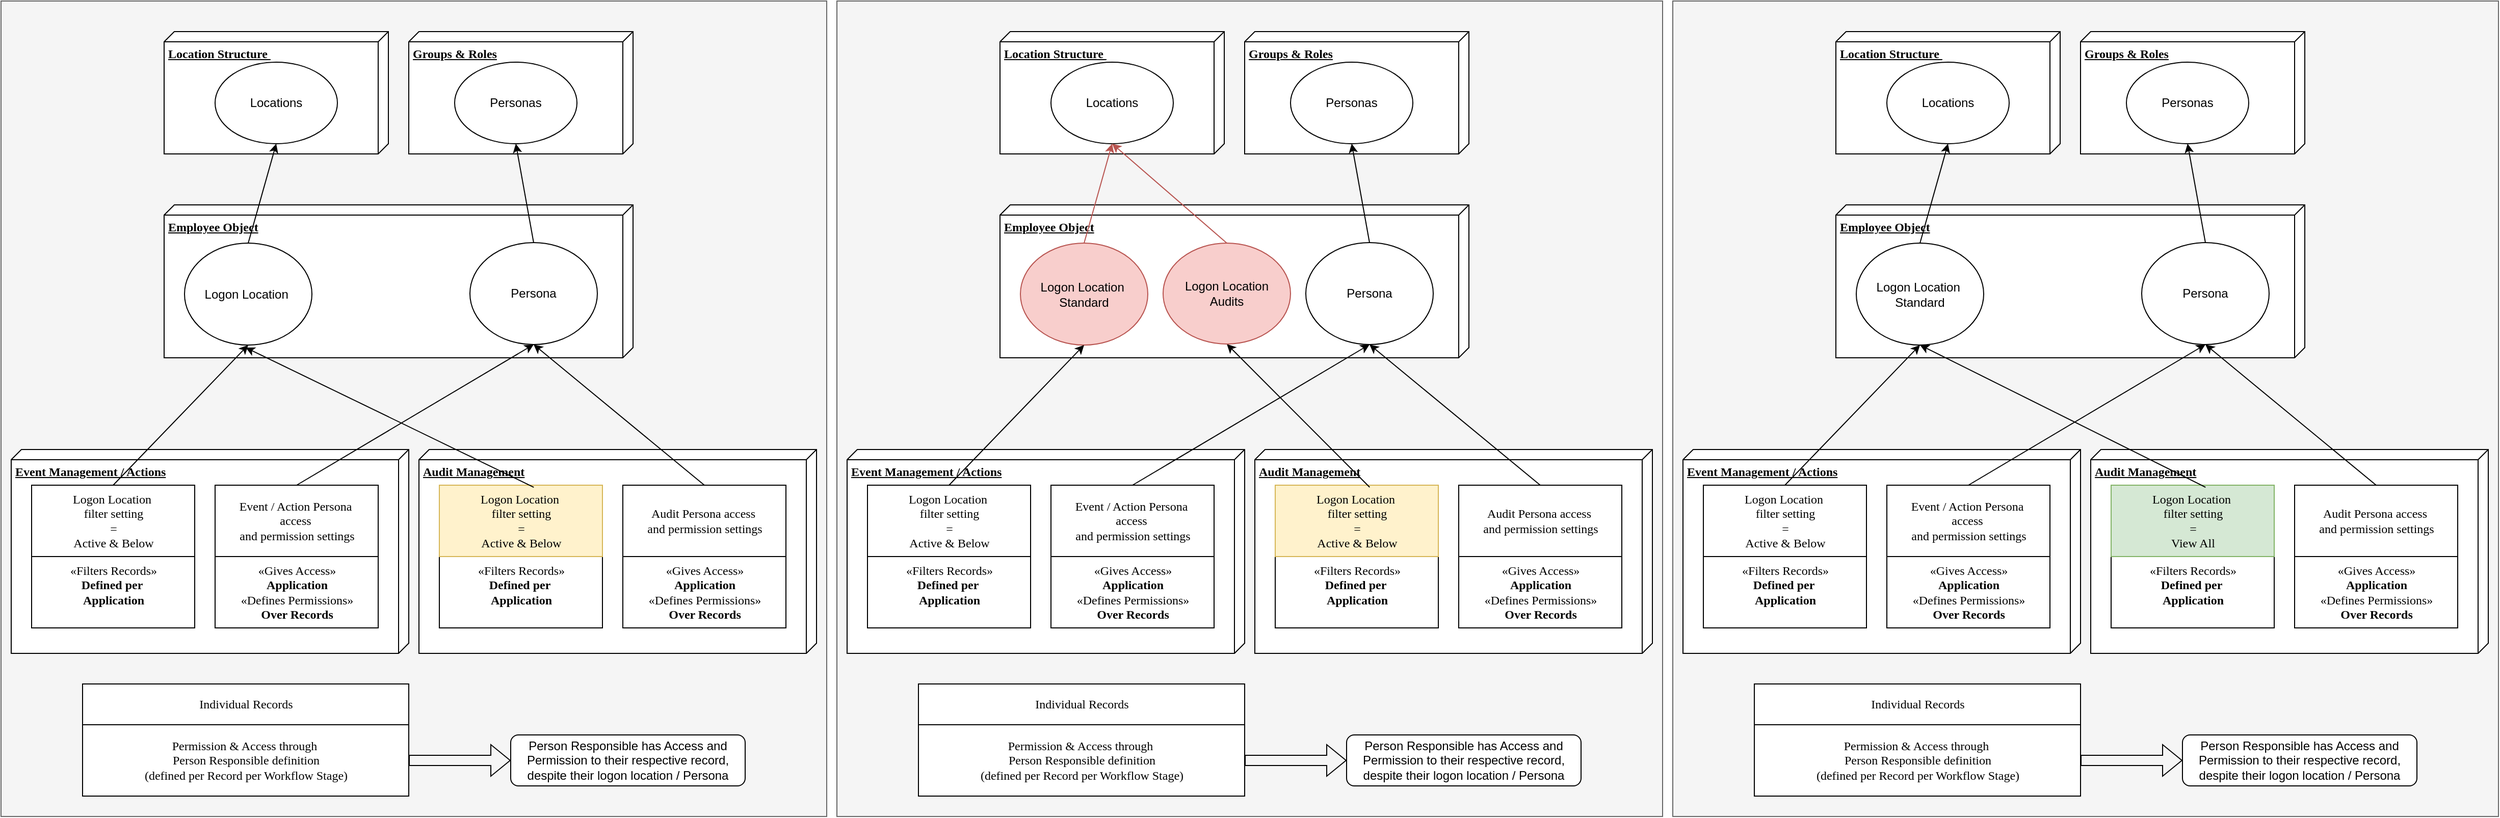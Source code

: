 <mxfile version="24.5.5" type="github">
  <diagram name="Page-1" id="5f0bae14-7c28-e335-631c-24af17079c00">
    <mxGraphModel dx="2778" dy="881" grid="1" gridSize="10" guides="1" tooltips="1" connect="1" arrows="1" fold="1" page="1" pageScale="1" pageWidth="1100" pageHeight="850" background="none" math="0" shadow="0">
      <root>
        <mxCell id="0" />
        <mxCell id="1" parent="0" />
        <mxCell id="MLXNmTqdQTJKfxu_e6-Y-136" value="" style="rounded=0;whiteSpace=wrap;html=1;fillColor=#f5f5f5;fontColor=#333333;strokeColor=#666666;" vertex="1" parent="1">
          <mxGeometry x="700" y="40" width="810" height="800" as="geometry" />
        </mxCell>
        <mxCell id="MLXNmTqdQTJKfxu_e6-Y-135" value="" style="rounded=0;whiteSpace=wrap;html=1;fillColor=#f5f5f5;fontColor=#333333;strokeColor=#666666;" vertex="1" parent="1">
          <mxGeometry x="-120" y="40" width="810" height="800" as="geometry" />
        </mxCell>
        <mxCell id="MLXNmTqdQTJKfxu_e6-Y-134" value="" style="rounded=0;whiteSpace=wrap;html=1;fillColor=#f5f5f5;fontColor=#333333;strokeColor=#666666;" vertex="1" parent="1">
          <mxGeometry x="-940" y="40" width="810" height="800" as="geometry" />
        </mxCell>
        <mxCell id="MLXNmTqdQTJKfxu_e6-Y-32" value="&lt;b&gt;Location Structure&amp;nbsp;&lt;/b&gt;" style="verticalAlign=top;align=left;spacingTop=8;spacingLeft=2;spacingRight=12;shape=cube;size=10;direction=south;fontStyle=4;html=1;rounded=0;shadow=0;comic=0;labelBackgroundColor=none;strokeWidth=1;fontFamily=Verdana;fontSize=12" vertex="1" parent="1">
          <mxGeometry x="860" y="70" width="220" height="120" as="geometry" />
        </mxCell>
        <mxCell id="MLXNmTqdQTJKfxu_e6-Y-33" value="&lt;b&gt;Employee Object&lt;/b&gt;" style="verticalAlign=top;align=left;spacingTop=8;spacingLeft=2;spacingRight=12;shape=cube;size=10;direction=south;fontStyle=4;html=1;rounded=0;shadow=0;comic=0;labelBackgroundColor=none;strokeWidth=1;fontFamily=Verdana;fontSize=12" vertex="1" parent="1">
          <mxGeometry x="860" y="240" width="460" height="150" as="geometry" />
        </mxCell>
        <mxCell id="MLXNmTqdQTJKfxu_e6-Y-34" value="&lt;b&gt;Event Management / Actions&lt;/b&gt;" style="verticalAlign=top;align=left;spacingTop=8;spacingLeft=2;spacingRight=12;shape=cube;size=10;direction=south;fontStyle=4;html=1;rounded=0;shadow=0;comic=0;labelBackgroundColor=none;strokeWidth=1;fontFamily=Verdana;fontSize=12" vertex="1" parent="1">
          <mxGeometry x="710" y="480" width="390" height="200" as="geometry" />
        </mxCell>
        <mxCell id="MLXNmTqdQTJKfxu_e6-Y-35" value="Persona" style="ellipse;whiteSpace=wrap;html=1;" vertex="1" parent="1">
          <mxGeometry x="1160" y="277" width="125" height="100" as="geometry" />
        </mxCell>
        <mxCell id="MLXNmTqdQTJKfxu_e6-Y-36" value="«Filters Records»&lt;br&gt;&lt;b&gt;Defined per&amp;nbsp;&lt;/b&gt;&lt;div&gt;&lt;b&gt;Application&lt;/b&gt;&lt;br&gt;&lt;div&gt;&lt;br&gt;&lt;/div&gt;&lt;/div&gt;" style="html=1;rounded=0;shadow=0;comic=0;labelBackgroundColor=none;strokeWidth=1;fontFamily=Verdana;fontSize=12;align=center;" vertex="1" parent="1">
          <mxGeometry x="730" y="585" width="160" height="70" as="geometry" />
        </mxCell>
        <mxCell id="MLXNmTqdQTJKfxu_e6-Y-37" value="Logon Location&amp;nbsp;&lt;div&gt;Standard&lt;/div&gt;" style="ellipse;whiteSpace=wrap;html=1;" vertex="1" parent="1">
          <mxGeometry x="880" y="277.5" width="125" height="100" as="geometry" />
        </mxCell>
        <mxCell id="MLXNmTqdQTJKfxu_e6-Y-38" value="Event / Action Persona&amp;nbsp;&lt;div&gt;access&amp;nbsp;&lt;div&gt;and permission settings&lt;/div&gt;&lt;/div&gt;" style="html=1;rounded=0;shadow=0;comic=0;labelBackgroundColor=none;strokeWidth=1;fontFamily=Verdana;fontSize=12;align=center;" vertex="1" parent="1">
          <mxGeometry x="910" y="515" width="160" height="70" as="geometry" />
        </mxCell>
        <mxCell id="MLXNmTqdQTJKfxu_e6-Y-39" value="&lt;div&gt;Logon Location&amp;nbsp;&lt;/div&gt;&lt;div&gt;filter setting&lt;/div&gt;&lt;div&gt;=&lt;/div&gt;&lt;div&gt;Active &amp;amp; Below&lt;/div&gt;" style="html=1;rounded=0;shadow=0;comic=0;labelBackgroundColor=none;strokeWidth=1;fontFamily=Verdana;fontSize=12;align=center;" vertex="1" parent="1">
          <mxGeometry x="730" y="515" width="160" height="70" as="geometry" />
        </mxCell>
        <mxCell id="MLXNmTqdQTJKfxu_e6-Y-40" value="&lt;b&gt;Groups &amp;amp; Roles&lt;/b&gt;" style="verticalAlign=top;align=left;spacingTop=8;spacingLeft=2;spacingRight=12;shape=cube;size=10;direction=south;fontStyle=4;html=1;rounded=0;shadow=0;comic=0;labelBackgroundColor=none;strokeWidth=1;fontFamily=Verdana;fontSize=12" vertex="1" parent="1">
          <mxGeometry x="1100" y="70" width="220" height="120" as="geometry" />
        </mxCell>
        <mxCell id="MLXNmTqdQTJKfxu_e6-Y-41" value="Personas&lt;span style=&quot;color: rgba(0, 0, 0, 0); font-family: monospace; font-size: 0px; text-align: start; text-wrap: nowrap;&quot;&gt;%3CmxGraphModel%3E%3Croot%3E%3CmxCell%20id%3D%220%22%2F%3E%3CmxCell%20id%3D%221%22%20parent%3D%220%22%2F%3E%3CmxCell%20id%3D%222%22%20value%3D%22Location%20Structure%22%20style%3D%22verticalAlign%3Dtop%3Balign%3Dleft%3BspacingTop%3D8%3BspacingLeft%3D2%3BspacingRight%3D12%3Bshape%3Dcube%3Bsize%3D10%3Bdirection%3Dsouth%3BfontStyle%3D4%3Bhtml%3D1%3Brounded%3D0%3Bshadow%3D0%3Bcomic%3D0%3BlabelBackgroundColor%3Dnone%3BstrokeWidth%3D1%3BfontFamily%3DVerdana%3BfontSize%3D12%22%20vertex%3D%221%22%20parent%3D%221%22%3E%3CmxGeometry%20x%3D%22200%22%20y%3D%22100%22%20width%3D%22220%22%20height%3D%22120%22%20as%3D%22geometry%22%2F%3E%3C%2FmxCell%3E%3C%2Froot%3E%3C%2FmxGraphModel%3Ess&lt;/span&gt;" style="ellipse;whiteSpace=wrap;html=1;" vertex="1" parent="1">
          <mxGeometry x="1145" y="100" width="120" height="80" as="geometry" />
        </mxCell>
        <mxCell id="MLXNmTqdQTJKfxu_e6-Y-42" value="Locations" style="ellipse;whiteSpace=wrap;html=1;" vertex="1" parent="1">
          <mxGeometry x="910" y="100" width="120" height="80" as="geometry" />
        </mxCell>
        <mxCell id="MLXNmTqdQTJKfxu_e6-Y-43" value="«Gives Access»&lt;br&gt;&lt;b&gt;Application&lt;/b&gt;&lt;div&gt;«Defines Permissions»&lt;br&gt;&lt;b&gt;Over Records&lt;/b&gt;&lt;/div&gt;" style="html=1;rounded=0;shadow=0;comic=0;labelBackgroundColor=none;strokeWidth=1;fontFamily=Verdana;fontSize=12;align=center;" vertex="1" parent="1">
          <mxGeometry x="910" y="585" width="160" height="70" as="geometry" />
        </mxCell>
        <mxCell id="MLXNmTqdQTJKfxu_e6-Y-45" value="&lt;b&gt;Audit Management&lt;/b&gt;" style="verticalAlign=top;align=left;spacingTop=8;spacingLeft=2;spacingRight=12;shape=cube;size=10;direction=south;fontStyle=4;html=1;rounded=0;shadow=0;comic=0;labelBackgroundColor=none;strokeWidth=1;fontFamily=Verdana;fontSize=12" vertex="1" parent="1">
          <mxGeometry x="1110" y="480" width="390" height="200" as="geometry" />
        </mxCell>
        <mxCell id="MLXNmTqdQTJKfxu_e6-Y-46" value="«Filters Records»&lt;br&gt;&lt;b&gt;Defined per&amp;nbsp;&lt;/b&gt;&lt;div&gt;&lt;b&gt;Application&lt;/b&gt;&lt;br&gt;&lt;div&gt;&lt;br&gt;&lt;/div&gt;&lt;/div&gt;" style="html=1;rounded=0;shadow=0;comic=0;labelBackgroundColor=none;strokeWidth=1;fontFamily=Verdana;fontSize=12;align=center;" vertex="1" parent="1">
          <mxGeometry x="1130" y="585" width="160" height="70" as="geometry" />
        </mxCell>
        <mxCell id="MLXNmTqdQTJKfxu_e6-Y-47" value="Audit Persona access&amp;nbsp;&lt;div&gt;and permission settings&lt;/div&gt;" style="html=1;rounded=0;shadow=0;comic=0;labelBackgroundColor=none;strokeWidth=1;fontFamily=Verdana;fontSize=12;align=center;" vertex="1" parent="1">
          <mxGeometry x="1310" y="515" width="160" height="70" as="geometry" />
        </mxCell>
        <mxCell id="MLXNmTqdQTJKfxu_e6-Y-48" value="&lt;div&gt;Logon Location&amp;nbsp;&lt;/div&gt;&lt;div&gt;filter setting&lt;/div&gt;&lt;div&gt;=&lt;/div&gt;&lt;div&gt;View All&lt;/div&gt;" style="html=1;rounded=0;shadow=0;comic=0;labelBackgroundColor=none;strokeWidth=1;fontFamily=Verdana;fontSize=12;align=center;fillColor=#d5e8d4;strokeColor=#82b366;" vertex="1" parent="1">
          <mxGeometry x="1130" y="515" width="160" height="70" as="geometry" />
        </mxCell>
        <mxCell id="MLXNmTqdQTJKfxu_e6-Y-49" value="«Gives Access»&lt;br&gt;&lt;b&gt;Application&lt;/b&gt;&lt;div&gt;«Defines Permissions»&lt;br&gt;&lt;b&gt;Over Records&lt;/b&gt;&lt;/div&gt;" style="html=1;rounded=0;shadow=0;comic=0;labelBackgroundColor=none;strokeWidth=1;fontFamily=Verdana;fontSize=12;align=center;" vertex="1" parent="1">
          <mxGeometry x="1310" y="585" width="160" height="70" as="geometry" />
        </mxCell>
        <mxCell id="MLXNmTqdQTJKfxu_e6-Y-58" value="" style="endArrow=classic;html=1;rounded=0;exitX=0.5;exitY=0;exitDx=0;exitDy=0;entryX=0.5;entryY=1;entryDx=0;entryDy=0;" edge="1" parent="1" source="MLXNmTqdQTJKfxu_e6-Y-39" target="MLXNmTqdQTJKfxu_e6-Y-37">
          <mxGeometry width="50" height="50" relative="1" as="geometry">
            <mxPoint x="740" y="370" as="sourcePoint" />
            <mxPoint x="790" y="320" as="targetPoint" />
          </mxGeometry>
        </mxCell>
        <mxCell id="MLXNmTqdQTJKfxu_e6-Y-59" value="" style="endArrow=classic;html=1;rounded=0;exitX=0.5;exitY=0;exitDx=0;exitDy=0;entryX=0.5;entryY=1;entryDx=0;entryDy=0;" edge="1" parent="1" source="MLXNmTqdQTJKfxu_e6-Y-38" target="MLXNmTqdQTJKfxu_e6-Y-35">
          <mxGeometry width="50" height="50" relative="1" as="geometry">
            <mxPoint x="740" y="370" as="sourcePoint" />
            <mxPoint x="790" y="320" as="targetPoint" />
          </mxGeometry>
        </mxCell>
        <mxCell id="MLXNmTqdQTJKfxu_e6-Y-60" value="" style="endArrow=classic;html=1;rounded=0;exitX=0.579;exitY=0.029;exitDx=0;exitDy=0;exitPerimeter=0;entryX=0.5;entryY=1;entryDx=0;entryDy=0;" edge="1" parent="1" source="MLXNmTqdQTJKfxu_e6-Y-48" target="MLXNmTqdQTJKfxu_e6-Y-37">
          <mxGeometry width="50" height="50" relative="1" as="geometry">
            <mxPoint x="740" y="370" as="sourcePoint" />
            <mxPoint x="940" y="390" as="targetPoint" />
          </mxGeometry>
        </mxCell>
        <mxCell id="MLXNmTqdQTJKfxu_e6-Y-61" value="" style="endArrow=classic;html=1;rounded=0;exitX=0.5;exitY=0;exitDx=0;exitDy=0;entryX=0.5;entryY=1;entryDx=0;entryDy=0;" edge="1" parent="1" source="MLXNmTqdQTJKfxu_e6-Y-47" target="MLXNmTqdQTJKfxu_e6-Y-35">
          <mxGeometry width="50" height="50" relative="1" as="geometry">
            <mxPoint x="740" y="370" as="sourcePoint" />
            <mxPoint x="790" y="320" as="targetPoint" />
          </mxGeometry>
        </mxCell>
        <mxCell id="MLXNmTqdQTJKfxu_e6-Y-62" value="" style="endArrow=classic;html=1;rounded=0;exitX=0.5;exitY=0;exitDx=0;exitDy=0;entryX=0.5;entryY=1;entryDx=0;entryDy=0;fillColor=#f8cecc;strokeColor=#000000;" edge="1" parent="1" source="MLXNmTqdQTJKfxu_e6-Y-37" target="MLXNmTqdQTJKfxu_e6-Y-42">
          <mxGeometry width="50" height="50" relative="1" as="geometry">
            <mxPoint x="740" y="370" as="sourcePoint" />
            <mxPoint x="790" y="320" as="targetPoint" />
          </mxGeometry>
        </mxCell>
        <mxCell id="MLXNmTqdQTJKfxu_e6-Y-65" value="" style="endArrow=classic;html=1;rounded=0;exitX=0.5;exitY=0;exitDx=0;exitDy=0;entryX=0.5;entryY=1;entryDx=0;entryDy=0;" edge="1" parent="1" source="MLXNmTqdQTJKfxu_e6-Y-35" target="MLXNmTqdQTJKfxu_e6-Y-41">
          <mxGeometry width="50" height="50" relative="1" as="geometry">
            <mxPoint x="740" y="370" as="sourcePoint" />
            <mxPoint x="1200" y="200" as="targetPoint" />
          </mxGeometry>
        </mxCell>
        <mxCell id="MLXNmTqdQTJKfxu_e6-Y-72" value="Permission &amp;amp; Access through&amp;nbsp;&lt;div&gt;Person Responsible definition&lt;/div&gt;&lt;div&gt;(defined per Record per Workflow Stage)&lt;/div&gt;" style="html=1;rounded=0;shadow=0;comic=0;labelBackgroundColor=none;strokeWidth=1;fontFamily=Verdana;fontSize=12;align=center;" vertex="1" parent="1">
          <mxGeometry x="780" y="750" width="320" height="70" as="geometry" />
        </mxCell>
        <mxCell id="MLXNmTqdQTJKfxu_e6-Y-73" value="&lt;div&gt;Individual Records&lt;/div&gt;" style="html=1;rounded=0;shadow=0;comic=0;labelBackgroundColor=none;strokeWidth=1;fontFamily=Verdana;fontSize=12;align=center;" vertex="1" parent="1">
          <mxGeometry x="780" y="710" width="320" height="40" as="geometry" />
        </mxCell>
        <mxCell id="MLXNmTqdQTJKfxu_e6-Y-74" value="" style="shape=flexArrow;endArrow=classic;html=1;rounded=0;exitX=1;exitY=0.5;exitDx=0;exitDy=0;" edge="1" parent="1" source="MLXNmTqdQTJKfxu_e6-Y-72" target="MLXNmTqdQTJKfxu_e6-Y-75">
          <mxGeometry width="50" height="50" relative="1" as="geometry">
            <mxPoint x="1120" y="770" as="sourcePoint" />
            <mxPoint x="1185" y="770" as="targetPoint" />
          </mxGeometry>
        </mxCell>
        <mxCell id="MLXNmTqdQTJKfxu_e6-Y-75" value="Person Responsible has Access and Permission to their respective record, despite their logon location / Persona" style="rounded=1;whiteSpace=wrap;html=1;" vertex="1" parent="1">
          <mxGeometry x="1200" y="760" width="230" height="50" as="geometry" />
        </mxCell>
        <mxCell id="MLXNmTqdQTJKfxu_e6-Y-76" value="&lt;b&gt;Location Structure&amp;nbsp;&lt;/b&gt;" style="verticalAlign=top;align=left;spacingTop=8;spacingLeft=2;spacingRight=12;shape=cube;size=10;direction=south;fontStyle=4;html=1;rounded=0;shadow=0;comic=0;labelBackgroundColor=none;strokeWidth=1;fontFamily=Verdana;fontSize=12" vertex="1" parent="1">
          <mxGeometry x="40" y="70" width="220" height="120" as="geometry" />
        </mxCell>
        <mxCell id="MLXNmTqdQTJKfxu_e6-Y-77" value="&lt;b&gt;Employee Object&lt;/b&gt;" style="verticalAlign=top;align=left;spacingTop=8;spacingLeft=2;spacingRight=12;shape=cube;size=10;direction=south;fontStyle=4;html=1;rounded=0;shadow=0;comic=0;labelBackgroundColor=none;strokeWidth=1;fontFamily=Verdana;fontSize=12" vertex="1" parent="1">
          <mxGeometry x="40" y="240" width="460" height="150" as="geometry" />
        </mxCell>
        <mxCell id="MLXNmTqdQTJKfxu_e6-Y-78" value="&lt;b&gt;Event Management / Actions&lt;/b&gt;" style="verticalAlign=top;align=left;spacingTop=8;spacingLeft=2;spacingRight=12;shape=cube;size=10;direction=south;fontStyle=4;html=1;rounded=0;shadow=0;comic=0;labelBackgroundColor=none;strokeWidth=1;fontFamily=Verdana;fontSize=12" vertex="1" parent="1">
          <mxGeometry x="-110" y="480" width="390" height="200" as="geometry" />
        </mxCell>
        <mxCell id="MLXNmTqdQTJKfxu_e6-Y-79" value="Persona" style="ellipse;whiteSpace=wrap;html=1;" vertex="1" parent="1">
          <mxGeometry x="340" y="277" width="125" height="100" as="geometry" />
        </mxCell>
        <mxCell id="MLXNmTqdQTJKfxu_e6-Y-80" value="«Filters Records»&lt;br&gt;&lt;b&gt;Defined per&amp;nbsp;&lt;/b&gt;&lt;div&gt;&lt;b&gt;Application&lt;/b&gt;&lt;br&gt;&lt;div&gt;&lt;br&gt;&lt;/div&gt;&lt;/div&gt;" style="html=1;rounded=0;shadow=0;comic=0;labelBackgroundColor=none;strokeWidth=1;fontFamily=Verdana;fontSize=12;align=center;" vertex="1" parent="1">
          <mxGeometry x="-90" y="585" width="160" height="70" as="geometry" />
        </mxCell>
        <mxCell id="MLXNmTqdQTJKfxu_e6-Y-81" value="Logon Location&amp;nbsp;&lt;div&gt;Standard&lt;/div&gt;" style="ellipse;whiteSpace=wrap;html=1;fillColor=#f8cecc;strokeColor=#b85450;" vertex="1" parent="1">
          <mxGeometry x="60" y="277.5" width="125" height="100" as="geometry" />
        </mxCell>
        <mxCell id="MLXNmTqdQTJKfxu_e6-Y-82" value="Event / Action Persona&amp;nbsp;&lt;div&gt;access&amp;nbsp;&lt;div&gt;and permission settings&lt;/div&gt;&lt;/div&gt;" style="html=1;rounded=0;shadow=0;comic=0;labelBackgroundColor=none;strokeWidth=1;fontFamily=Verdana;fontSize=12;align=center;" vertex="1" parent="1">
          <mxGeometry x="90" y="515" width="160" height="70" as="geometry" />
        </mxCell>
        <mxCell id="MLXNmTqdQTJKfxu_e6-Y-83" value="&lt;div&gt;Logon Location&amp;nbsp;&lt;/div&gt;&lt;div&gt;filter setting&lt;/div&gt;&lt;div&gt;=&lt;/div&gt;&lt;div&gt;Active &amp;amp; Below&lt;/div&gt;" style="html=1;rounded=0;shadow=0;comic=0;labelBackgroundColor=none;strokeWidth=1;fontFamily=Verdana;fontSize=12;align=center;" vertex="1" parent="1">
          <mxGeometry x="-90" y="515" width="160" height="70" as="geometry" />
        </mxCell>
        <mxCell id="MLXNmTqdQTJKfxu_e6-Y-84" value="&lt;b&gt;Groups &amp;amp; Roles&lt;/b&gt;" style="verticalAlign=top;align=left;spacingTop=8;spacingLeft=2;spacingRight=12;shape=cube;size=10;direction=south;fontStyle=4;html=1;rounded=0;shadow=0;comic=0;labelBackgroundColor=none;strokeWidth=1;fontFamily=Verdana;fontSize=12" vertex="1" parent="1">
          <mxGeometry x="280" y="70" width="220" height="120" as="geometry" />
        </mxCell>
        <mxCell id="MLXNmTqdQTJKfxu_e6-Y-85" value="Personas&lt;span style=&quot;color: rgba(0, 0, 0, 0); font-family: monospace; font-size: 0px; text-align: start; text-wrap: nowrap;&quot;&gt;%3CmxGraphModel%3E%3Croot%3E%3CmxCell%20id%3D%220%22%2F%3E%3CmxCell%20id%3D%221%22%20parent%3D%220%22%2F%3E%3CmxCell%20id%3D%222%22%20value%3D%22Location%20Structure%22%20style%3D%22verticalAlign%3Dtop%3Balign%3Dleft%3BspacingTop%3D8%3BspacingLeft%3D2%3BspacingRight%3D12%3Bshape%3Dcube%3Bsize%3D10%3Bdirection%3Dsouth%3BfontStyle%3D4%3Bhtml%3D1%3Brounded%3D0%3Bshadow%3D0%3Bcomic%3D0%3BlabelBackgroundColor%3Dnone%3BstrokeWidth%3D1%3BfontFamily%3DVerdana%3BfontSize%3D12%22%20vertex%3D%221%22%20parent%3D%221%22%3E%3CmxGeometry%20x%3D%22200%22%20y%3D%22100%22%20width%3D%22220%22%20height%3D%22120%22%20as%3D%22geometry%22%2F%3E%3C%2FmxCell%3E%3C%2Froot%3E%3C%2FmxGraphModel%3Ess&lt;/span&gt;" style="ellipse;whiteSpace=wrap;html=1;" vertex="1" parent="1">
          <mxGeometry x="325" y="100" width="120" height="80" as="geometry" />
        </mxCell>
        <mxCell id="MLXNmTqdQTJKfxu_e6-Y-86" value="Locations" style="ellipse;whiteSpace=wrap;html=1;" vertex="1" parent="1">
          <mxGeometry x="90" y="100" width="120" height="80" as="geometry" />
        </mxCell>
        <mxCell id="MLXNmTqdQTJKfxu_e6-Y-87" value="«Gives Access»&lt;br&gt;&lt;b&gt;Application&lt;/b&gt;&lt;div&gt;«Defines Permissions»&lt;br&gt;&lt;b&gt;Over Records&lt;/b&gt;&lt;/div&gt;" style="html=1;rounded=0;shadow=0;comic=0;labelBackgroundColor=none;strokeWidth=1;fontFamily=Verdana;fontSize=12;align=center;" vertex="1" parent="1">
          <mxGeometry x="90" y="585" width="160" height="70" as="geometry" />
        </mxCell>
        <mxCell id="MLXNmTqdQTJKfxu_e6-Y-88" value="&lt;b&gt;Audit Management&lt;/b&gt;" style="verticalAlign=top;align=left;spacingTop=8;spacingLeft=2;spacingRight=12;shape=cube;size=10;direction=south;fontStyle=4;html=1;rounded=0;shadow=0;comic=0;labelBackgroundColor=none;strokeWidth=1;fontFamily=Verdana;fontSize=12" vertex="1" parent="1">
          <mxGeometry x="290" y="480" width="390" height="200" as="geometry" />
        </mxCell>
        <mxCell id="MLXNmTqdQTJKfxu_e6-Y-89" value="«Filters Records»&lt;br&gt;&lt;b&gt;Defined per&amp;nbsp;&lt;/b&gt;&lt;div&gt;&lt;b&gt;Application&lt;/b&gt;&lt;br&gt;&lt;div&gt;&lt;br&gt;&lt;/div&gt;&lt;/div&gt;" style="html=1;rounded=0;shadow=0;comic=0;labelBackgroundColor=none;strokeWidth=1;fontFamily=Verdana;fontSize=12;align=center;" vertex="1" parent="1">
          <mxGeometry x="310" y="585" width="160" height="70" as="geometry" />
        </mxCell>
        <mxCell id="MLXNmTqdQTJKfxu_e6-Y-90" value="Audit Persona access&amp;nbsp;&lt;div&gt;and permission settings&lt;/div&gt;" style="html=1;rounded=0;shadow=0;comic=0;labelBackgroundColor=none;strokeWidth=1;fontFamily=Verdana;fontSize=12;align=center;" vertex="1" parent="1">
          <mxGeometry x="490" y="515" width="160" height="70" as="geometry" />
        </mxCell>
        <mxCell id="MLXNmTqdQTJKfxu_e6-Y-91" value="&lt;div&gt;Logon Location&amp;nbsp;&lt;/div&gt;&lt;div&gt;filter setting&lt;/div&gt;&lt;div&gt;=&lt;/div&gt;&lt;div&gt;Active &amp;amp; Below&lt;/div&gt;" style="html=1;rounded=0;shadow=0;comic=0;labelBackgroundColor=none;strokeWidth=1;fontFamily=Verdana;fontSize=12;align=center;fillColor=#fff2cc;strokeColor=#d6b656;" vertex="1" parent="1">
          <mxGeometry x="310" y="515" width="160" height="70" as="geometry" />
        </mxCell>
        <mxCell id="MLXNmTqdQTJKfxu_e6-Y-92" value="«Gives Access»&lt;br&gt;&lt;b&gt;Application&lt;/b&gt;&lt;div&gt;«Defines Permissions»&lt;br&gt;&lt;b&gt;Over Records&lt;/b&gt;&lt;/div&gt;" style="html=1;rounded=0;shadow=0;comic=0;labelBackgroundColor=none;strokeWidth=1;fontFamily=Verdana;fontSize=12;align=center;" vertex="1" parent="1">
          <mxGeometry x="490" y="585" width="160" height="70" as="geometry" />
        </mxCell>
        <mxCell id="MLXNmTqdQTJKfxu_e6-Y-93" value="" style="endArrow=classic;html=1;rounded=0;exitX=0.5;exitY=0;exitDx=0;exitDy=0;entryX=0.5;entryY=1;entryDx=0;entryDy=0;" edge="1" parent="1" source="MLXNmTqdQTJKfxu_e6-Y-83" target="MLXNmTqdQTJKfxu_e6-Y-81">
          <mxGeometry width="50" height="50" relative="1" as="geometry">
            <mxPoint x="-80" y="370" as="sourcePoint" />
            <mxPoint x="-30" y="320" as="targetPoint" />
          </mxGeometry>
        </mxCell>
        <mxCell id="MLXNmTqdQTJKfxu_e6-Y-94" value="" style="endArrow=classic;html=1;rounded=0;exitX=0.5;exitY=0;exitDx=0;exitDy=0;entryX=0.5;entryY=1;entryDx=0;entryDy=0;" edge="1" parent="1" source="MLXNmTqdQTJKfxu_e6-Y-82" target="MLXNmTqdQTJKfxu_e6-Y-79">
          <mxGeometry width="50" height="50" relative="1" as="geometry">
            <mxPoint x="-80" y="370" as="sourcePoint" />
            <mxPoint x="-30" y="320" as="targetPoint" />
          </mxGeometry>
        </mxCell>
        <mxCell id="MLXNmTqdQTJKfxu_e6-Y-95" value="" style="endArrow=classic;html=1;rounded=0;exitX=0.579;exitY=0.029;exitDx=0;exitDy=0;exitPerimeter=0;entryX=0.5;entryY=1;entryDx=0;entryDy=0;" edge="1" parent="1" source="MLXNmTqdQTJKfxu_e6-Y-91" target="MLXNmTqdQTJKfxu_e6-Y-99">
          <mxGeometry width="50" height="50" relative="1" as="geometry">
            <mxPoint x="-80" y="370" as="sourcePoint" />
            <mxPoint x="-30" y="320" as="targetPoint" />
          </mxGeometry>
        </mxCell>
        <mxCell id="MLXNmTqdQTJKfxu_e6-Y-96" value="" style="endArrow=classic;html=1;rounded=0;exitX=0.5;exitY=0;exitDx=0;exitDy=0;entryX=0.5;entryY=1;entryDx=0;entryDy=0;" edge="1" parent="1" source="MLXNmTqdQTJKfxu_e6-Y-90" target="MLXNmTqdQTJKfxu_e6-Y-79">
          <mxGeometry width="50" height="50" relative="1" as="geometry">
            <mxPoint x="-80" y="370" as="sourcePoint" />
            <mxPoint x="-30" y="320" as="targetPoint" />
          </mxGeometry>
        </mxCell>
        <mxCell id="MLXNmTqdQTJKfxu_e6-Y-97" value="" style="endArrow=classic;html=1;rounded=0;exitX=0.5;exitY=0;exitDx=0;exitDy=0;entryX=0.5;entryY=1;entryDx=0;entryDy=0;fillColor=#f8cecc;strokeColor=#b85450;" edge="1" parent="1" source="MLXNmTqdQTJKfxu_e6-Y-81" target="MLXNmTqdQTJKfxu_e6-Y-86">
          <mxGeometry width="50" height="50" relative="1" as="geometry">
            <mxPoint x="-80" y="370" as="sourcePoint" />
            <mxPoint x="-30" y="320" as="targetPoint" />
          </mxGeometry>
        </mxCell>
        <mxCell id="MLXNmTqdQTJKfxu_e6-Y-98" value="" style="endArrow=classic;html=1;rounded=0;exitX=0.5;exitY=0;exitDx=0;exitDy=0;entryX=0.5;entryY=1;entryDx=0;entryDy=0;" edge="1" parent="1" source="MLXNmTqdQTJKfxu_e6-Y-79" target="MLXNmTqdQTJKfxu_e6-Y-85">
          <mxGeometry width="50" height="50" relative="1" as="geometry">
            <mxPoint x="-80" y="370" as="sourcePoint" />
            <mxPoint x="380" y="200" as="targetPoint" />
          </mxGeometry>
        </mxCell>
        <mxCell id="MLXNmTqdQTJKfxu_e6-Y-99" value="Logon Location&lt;div&gt;Audits&lt;/div&gt;" style="ellipse;whiteSpace=wrap;html=1;fillColor=#f8cecc;strokeColor=#b85450;" vertex="1" parent="1">
          <mxGeometry x="200" y="277.5" width="125" height="99" as="geometry" />
        </mxCell>
        <mxCell id="MLXNmTqdQTJKfxu_e6-Y-100" value="" style="endArrow=classic;html=1;rounded=0;entryX=0.5;entryY=1;entryDx=0;entryDy=0;exitX=0.5;exitY=0;exitDx=0;exitDy=0;fillColor=#f8cecc;strokeColor=#b85450;" edge="1" parent="1" source="MLXNmTqdQTJKfxu_e6-Y-99" target="MLXNmTqdQTJKfxu_e6-Y-86">
          <mxGeometry width="50" height="50" relative="1" as="geometry">
            <mxPoint x="-80" y="370" as="sourcePoint" />
            <mxPoint x="-30" y="320" as="targetPoint" />
          </mxGeometry>
        </mxCell>
        <mxCell id="MLXNmTqdQTJKfxu_e6-Y-101" value="Permission &amp;amp; Access through&amp;nbsp;&lt;div&gt;Person Responsible definition&lt;/div&gt;&lt;div&gt;(defined per Record per Workflow Stage)&lt;/div&gt;" style="html=1;rounded=0;shadow=0;comic=0;labelBackgroundColor=none;strokeWidth=1;fontFamily=Verdana;fontSize=12;align=center;" vertex="1" parent="1">
          <mxGeometry x="-40" y="750" width="320" height="70" as="geometry" />
        </mxCell>
        <mxCell id="MLXNmTqdQTJKfxu_e6-Y-102" value="&lt;div&gt;Individual Records&lt;/div&gt;" style="html=1;rounded=0;shadow=0;comic=0;labelBackgroundColor=none;strokeWidth=1;fontFamily=Verdana;fontSize=12;align=center;" vertex="1" parent="1">
          <mxGeometry x="-40" y="710" width="320" height="40" as="geometry" />
        </mxCell>
        <mxCell id="MLXNmTqdQTJKfxu_e6-Y-103" value="" style="shape=flexArrow;endArrow=classic;html=1;rounded=0;exitX=1;exitY=0.5;exitDx=0;exitDy=0;" edge="1" parent="1" source="MLXNmTqdQTJKfxu_e6-Y-101" target="MLXNmTqdQTJKfxu_e6-Y-104">
          <mxGeometry width="50" height="50" relative="1" as="geometry">
            <mxPoint x="300" y="770" as="sourcePoint" />
            <mxPoint x="365" y="770" as="targetPoint" />
          </mxGeometry>
        </mxCell>
        <mxCell id="MLXNmTqdQTJKfxu_e6-Y-104" value="Person Responsible has Access and Permission to their respective record, despite their logon location / Persona" style="rounded=1;whiteSpace=wrap;html=1;" vertex="1" parent="1">
          <mxGeometry x="380" y="760" width="230" height="50" as="geometry" />
        </mxCell>
        <mxCell id="MLXNmTqdQTJKfxu_e6-Y-105" value="&lt;b&gt;Location Structure&amp;nbsp;&lt;/b&gt;" style="verticalAlign=top;align=left;spacingTop=8;spacingLeft=2;spacingRight=12;shape=cube;size=10;direction=south;fontStyle=4;html=1;rounded=0;shadow=0;comic=0;labelBackgroundColor=none;strokeWidth=1;fontFamily=Verdana;fontSize=12" vertex="1" parent="1">
          <mxGeometry x="-780" y="70" width="220" height="120" as="geometry" />
        </mxCell>
        <mxCell id="MLXNmTqdQTJKfxu_e6-Y-106" value="&lt;b&gt;Employee Object&lt;/b&gt;" style="verticalAlign=top;align=left;spacingTop=8;spacingLeft=2;spacingRight=12;shape=cube;size=10;direction=south;fontStyle=4;html=1;rounded=0;shadow=0;comic=0;labelBackgroundColor=none;strokeWidth=1;fontFamily=Verdana;fontSize=12" vertex="1" parent="1">
          <mxGeometry x="-780" y="240" width="460" height="150" as="geometry" />
        </mxCell>
        <mxCell id="MLXNmTqdQTJKfxu_e6-Y-107" value="&lt;b&gt;Event Management / Actions&lt;/b&gt;" style="verticalAlign=top;align=left;spacingTop=8;spacingLeft=2;spacingRight=12;shape=cube;size=10;direction=south;fontStyle=4;html=1;rounded=0;shadow=0;comic=0;labelBackgroundColor=none;strokeWidth=1;fontFamily=Verdana;fontSize=12" vertex="1" parent="1">
          <mxGeometry x="-930" y="480" width="390" height="200" as="geometry" />
        </mxCell>
        <mxCell id="MLXNmTqdQTJKfxu_e6-Y-108" value="Persona" style="ellipse;whiteSpace=wrap;html=1;" vertex="1" parent="1">
          <mxGeometry x="-480" y="277" width="125" height="100" as="geometry" />
        </mxCell>
        <mxCell id="MLXNmTqdQTJKfxu_e6-Y-109" value="«Filters Records»&lt;br&gt;&lt;b&gt;Defined per&amp;nbsp;&lt;/b&gt;&lt;div&gt;&lt;b&gt;Application&lt;/b&gt;&lt;br&gt;&lt;div&gt;&lt;br&gt;&lt;/div&gt;&lt;/div&gt;" style="html=1;rounded=0;shadow=0;comic=0;labelBackgroundColor=none;strokeWidth=1;fontFamily=Verdana;fontSize=12;align=center;" vertex="1" parent="1">
          <mxGeometry x="-910" y="585" width="160" height="70" as="geometry" />
        </mxCell>
        <mxCell id="MLXNmTqdQTJKfxu_e6-Y-110" value="Logon Location&amp;nbsp;" style="ellipse;whiteSpace=wrap;html=1;" vertex="1" parent="1">
          <mxGeometry x="-760" y="277.5" width="125" height="100" as="geometry" />
        </mxCell>
        <mxCell id="MLXNmTqdQTJKfxu_e6-Y-111" value="Event / Action Persona&amp;nbsp;&lt;div&gt;access&amp;nbsp;&lt;div&gt;and permission settings&lt;/div&gt;&lt;/div&gt;" style="html=1;rounded=0;shadow=0;comic=0;labelBackgroundColor=none;strokeWidth=1;fontFamily=Verdana;fontSize=12;align=center;" vertex="1" parent="1">
          <mxGeometry x="-730" y="515" width="160" height="70" as="geometry" />
        </mxCell>
        <mxCell id="MLXNmTqdQTJKfxu_e6-Y-112" value="&lt;div&gt;Logon Location&amp;nbsp;&lt;/div&gt;&lt;div&gt;filter setting&lt;/div&gt;&lt;div&gt;=&lt;/div&gt;&lt;div&gt;Active &amp;amp; Below&lt;/div&gt;" style="html=1;rounded=0;shadow=0;comic=0;labelBackgroundColor=none;strokeWidth=1;fontFamily=Verdana;fontSize=12;align=center;" vertex="1" parent="1">
          <mxGeometry x="-910" y="515" width="160" height="70" as="geometry" />
        </mxCell>
        <mxCell id="MLXNmTqdQTJKfxu_e6-Y-113" value="&lt;b&gt;Groups &amp;amp; Roles&lt;/b&gt;" style="verticalAlign=top;align=left;spacingTop=8;spacingLeft=2;spacingRight=12;shape=cube;size=10;direction=south;fontStyle=4;html=1;rounded=0;shadow=0;comic=0;labelBackgroundColor=none;strokeWidth=1;fontFamily=Verdana;fontSize=12" vertex="1" parent="1">
          <mxGeometry x="-540" y="70" width="220" height="120" as="geometry" />
        </mxCell>
        <mxCell id="MLXNmTqdQTJKfxu_e6-Y-114" value="Personas&lt;span style=&quot;color: rgba(0, 0, 0, 0); font-family: monospace; font-size: 0px; text-align: start; text-wrap: nowrap;&quot;&gt;%3CmxGraphModel%3E%3Croot%3E%3CmxCell%20id%3D%220%22%2F%3E%3CmxCell%20id%3D%221%22%20parent%3D%220%22%2F%3E%3CmxCell%20id%3D%222%22%20value%3D%22Location%20Structure%22%20style%3D%22verticalAlign%3Dtop%3Balign%3Dleft%3BspacingTop%3D8%3BspacingLeft%3D2%3BspacingRight%3D12%3Bshape%3Dcube%3Bsize%3D10%3Bdirection%3Dsouth%3BfontStyle%3D4%3Bhtml%3D1%3Brounded%3D0%3Bshadow%3D0%3Bcomic%3D0%3BlabelBackgroundColor%3Dnone%3BstrokeWidth%3D1%3BfontFamily%3DVerdana%3BfontSize%3D12%22%20vertex%3D%221%22%20parent%3D%221%22%3E%3CmxGeometry%20x%3D%22200%22%20y%3D%22100%22%20width%3D%22220%22%20height%3D%22120%22%20as%3D%22geometry%22%2F%3E%3C%2FmxCell%3E%3C%2Froot%3E%3C%2FmxGraphModel%3Ess&lt;/span&gt;" style="ellipse;whiteSpace=wrap;html=1;" vertex="1" parent="1">
          <mxGeometry x="-495" y="100" width="120" height="80" as="geometry" />
        </mxCell>
        <mxCell id="MLXNmTqdQTJKfxu_e6-Y-115" value="Locations" style="ellipse;whiteSpace=wrap;html=1;" vertex="1" parent="1">
          <mxGeometry x="-730" y="100" width="120" height="80" as="geometry" />
        </mxCell>
        <mxCell id="MLXNmTqdQTJKfxu_e6-Y-116" value="«Gives Access»&lt;br&gt;&lt;b&gt;Application&lt;/b&gt;&lt;div&gt;«Defines Permissions»&lt;br&gt;&lt;b&gt;Over Records&lt;/b&gt;&lt;/div&gt;" style="html=1;rounded=0;shadow=0;comic=0;labelBackgroundColor=none;strokeWidth=1;fontFamily=Verdana;fontSize=12;align=center;" vertex="1" parent="1">
          <mxGeometry x="-730" y="585" width="160" height="70" as="geometry" />
        </mxCell>
        <mxCell id="MLXNmTqdQTJKfxu_e6-Y-117" value="&lt;b&gt;Audit Management&lt;/b&gt;" style="verticalAlign=top;align=left;spacingTop=8;spacingLeft=2;spacingRight=12;shape=cube;size=10;direction=south;fontStyle=4;html=1;rounded=0;shadow=0;comic=0;labelBackgroundColor=none;strokeWidth=1;fontFamily=Verdana;fontSize=12" vertex="1" parent="1">
          <mxGeometry x="-530" y="480" width="390" height="200" as="geometry" />
        </mxCell>
        <mxCell id="MLXNmTqdQTJKfxu_e6-Y-118" value="«Filters Records»&lt;br&gt;&lt;b&gt;Defined per&amp;nbsp;&lt;/b&gt;&lt;div&gt;&lt;b&gt;Application&lt;/b&gt;&lt;br&gt;&lt;div&gt;&lt;br&gt;&lt;/div&gt;&lt;/div&gt;" style="html=1;rounded=0;shadow=0;comic=0;labelBackgroundColor=none;strokeWidth=1;fontFamily=Verdana;fontSize=12;align=center;" vertex="1" parent="1">
          <mxGeometry x="-510" y="585" width="160" height="70" as="geometry" />
        </mxCell>
        <mxCell id="MLXNmTqdQTJKfxu_e6-Y-119" value="Audit Persona access&amp;nbsp;&lt;div&gt;and permission settings&lt;/div&gt;" style="html=1;rounded=0;shadow=0;comic=0;labelBackgroundColor=none;strokeWidth=1;fontFamily=Verdana;fontSize=12;align=center;" vertex="1" parent="1">
          <mxGeometry x="-330" y="515" width="160" height="70" as="geometry" />
        </mxCell>
        <mxCell id="MLXNmTqdQTJKfxu_e6-Y-120" value="&lt;div&gt;Logon Location&amp;nbsp;&lt;/div&gt;&lt;div&gt;filter setting&lt;/div&gt;&lt;div&gt;=&lt;/div&gt;&lt;div&gt;Active &amp;amp; Below&lt;/div&gt;" style="html=1;rounded=0;shadow=0;comic=0;labelBackgroundColor=none;strokeWidth=1;fontFamily=Verdana;fontSize=12;align=center;fillColor=#fff2cc;strokeColor=#d6b656;" vertex="1" parent="1">
          <mxGeometry x="-510" y="515" width="160" height="70" as="geometry" />
        </mxCell>
        <mxCell id="MLXNmTqdQTJKfxu_e6-Y-121" value="«Gives Access»&lt;br&gt;&lt;b&gt;Application&lt;/b&gt;&lt;div&gt;«Defines Permissions»&lt;br&gt;&lt;b&gt;Over Records&lt;/b&gt;&lt;/div&gt;" style="html=1;rounded=0;shadow=0;comic=0;labelBackgroundColor=none;strokeWidth=1;fontFamily=Verdana;fontSize=12;align=center;" vertex="1" parent="1">
          <mxGeometry x="-330" y="585" width="160" height="70" as="geometry" />
        </mxCell>
        <mxCell id="MLXNmTqdQTJKfxu_e6-Y-122" value="" style="endArrow=classic;html=1;rounded=0;exitX=0.5;exitY=0;exitDx=0;exitDy=0;entryX=0.5;entryY=1;entryDx=0;entryDy=0;" edge="1" parent="1" source="MLXNmTqdQTJKfxu_e6-Y-112" target="MLXNmTqdQTJKfxu_e6-Y-110">
          <mxGeometry width="50" height="50" relative="1" as="geometry">
            <mxPoint x="-900" y="370" as="sourcePoint" />
            <mxPoint x="-850" y="320" as="targetPoint" />
          </mxGeometry>
        </mxCell>
        <mxCell id="MLXNmTqdQTJKfxu_e6-Y-123" value="" style="endArrow=classic;html=1;rounded=0;exitX=0.5;exitY=0;exitDx=0;exitDy=0;entryX=0.5;entryY=1;entryDx=0;entryDy=0;" edge="1" parent="1" source="MLXNmTqdQTJKfxu_e6-Y-111" target="MLXNmTqdQTJKfxu_e6-Y-108">
          <mxGeometry width="50" height="50" relative="1" as="geometry">
            <mxPoint x="-900" y="370" as="sourcePoint" />
            <mxPoint x="-850" y="320" as="targetPoint" />
          </mxGeometry>
        </mxCell>
        <mxCell id="MLXNmTqdQTJKfxu_e6-Y-124" value="" style="endArrow=classic;html=1;rounded=0;exitX=0.579;exitY=0.029;exitDx=0;exitDy=0;exitPerimeter=0;" edge="1" parent="1" source="MLXNmTqdQTJKfxu_e6-Y-120">
          <mxGeometry width="50" height="50" relative="1" as="geometry">
            <mxPoint x="-900" y="370" as="sourcePoint" />
            <mxPoint x="-700" y="380" as="targetPoint" />
          </mxGeometry>
        </mxCell>
        <mxCell id="MLXNmTqdQTJKfxu_e6-Y-125" value="" style="endArrow=classic;html=1;rounded=0;exitX=0.5;exitY=0;exitDx=0;exitDy=0;entryX=0.5;entryY=1;entryDx=0;entryDy=0;" edge="1" parent="1" source="MLXNmTqdQTJKfxu_e6-Y-119" target="MLXNmTqdQTJKfxu_e6-Y-108">
          <mxGeometry width="50" height="50" relative="1" as="geometry">
            <mxPoint x="-900" y="370" as="sourcePoint" />
            <mxPoint x="-850" y="320" as="targetPoint" />
          </mxGeometry>
        </mxCell>
        <mxCell id="MLXNmTqdQTJKfxu_e6-Y-126" value="" style="endArrow=classic;html=1;rounded=0;exitX=0.5;exitY=0;exitDx=0;exitDy=0;entryX=0.5;entryY=1;entryDx=0;entryDy=0;fillColor=#f8cecc;strokeColor=#000000;" edge="1" parent="1" source="MLXNmTqdQTJKfxu_e6-Y-110" target="MLXNmTqdQTJKfxu_e6-Y-115">
          <mxGeometry width="50" height="50" relative="1" as="geometry">
            <mxPoint x="-900" y="370" as="sourcePoint" />
            <mxPoint x="-850" y="320" as="targetPoint" />
          </mxGeometry>
        </mxCell>
        <mxCell id="MLXNmTqdQTJKfxu_e6-Y-127" value="" style="endArrow=classic;html=1;rounded=0;exitX=0.5;exitY=0;exitDx=0;exitDy=0;entryX=0.5;entryY=1;entryDx=0;entryDy=0;" edge="1" parent="1" source="MLXNmTqdQTJKfxu_e6-Y-108" target="MLXNmTqdQTJKfxu_e6-Y-114">
          <mxGeometry width="50" height="50" relative="1" as="geometry">
            <mxPoint x="-900" y="370" as="sourcePoint" />
            <mxPoint x="-440" y="200" as="targetPoint" />
          </mxGeometry>
        </mxCell>
        <mxCell id="MLXNmTqdQTJKfxu_e6-Y-130" value="Permission &amp;amp; Access through&amp;nbsp;&lt;div&gt;Person Responsible definition&lt;/div&gt;&lt;div&gt;(defined per Record per Workflow Stage)&lt;/div&gt;" style="html=1;rounded=0;shadow=0;comic=0;labelBackgroundColor=none;strokeWidth=1;fontFamily=Verdana;fontSize=12;align=center;" vertex="1" parent="1">
          <mxGeometry x="-860" y="750" width="320" height="70" as="geometry" />
        </mxCell>
        <mxCell id="MLXNmTqdQTJKfxu_e6-Y-131" value="&lt;div&gt;Individual Records&lt;/div&gt;" style="html=1;rounded=0;shadow=0;comic=0;labelBackgroundColor=none;strokeWidth=1;fontFamily=Verdana;fontSize=12;align=center;" vertex="1" parent="1">
          <mxGeometry x="-860" y="710" width="320" height="40" as="geometry" />
        </mxCell>
        <mxCell id="MLXNmTqdQTJKfxu_e6-Y-132" value="" style="shape=flexArrow;endArrow=classic;html=1;rounded=0;exitX=1;exitY=0.5;exitDx=0;exitDy=0;" edge="1" parent="1" source="MLXNmTqdQTJKfxu_e6-Y-130" target="MLXNmTqdQTJKfxu_e6-Y-133">
          <mxGeometry width="50" height="50" relative="1" as="geometry">
            <mxPoint x="-520" y="770" as="sourcePoint" />
            <mxPoint x="-455" y="770" as="targetPoint" />
          </mxGeometry>
        </mxCell>
        <mxCell id="MLXNmTqdQTJKfxu_e6-Y-133" value="Person Responsible has Access and Permission to their respective record, despite their logon location / Persona" style="rounded=1;whiteSpace=wrap;html=1;" vertex="1" parent="1">
          <mxGeometry x="-440" y="760" width="230" height="50" as="geometry" />
        </mxCell>
      </root>
    </mxGraphModel>
  </diagram>
</mxfile>
